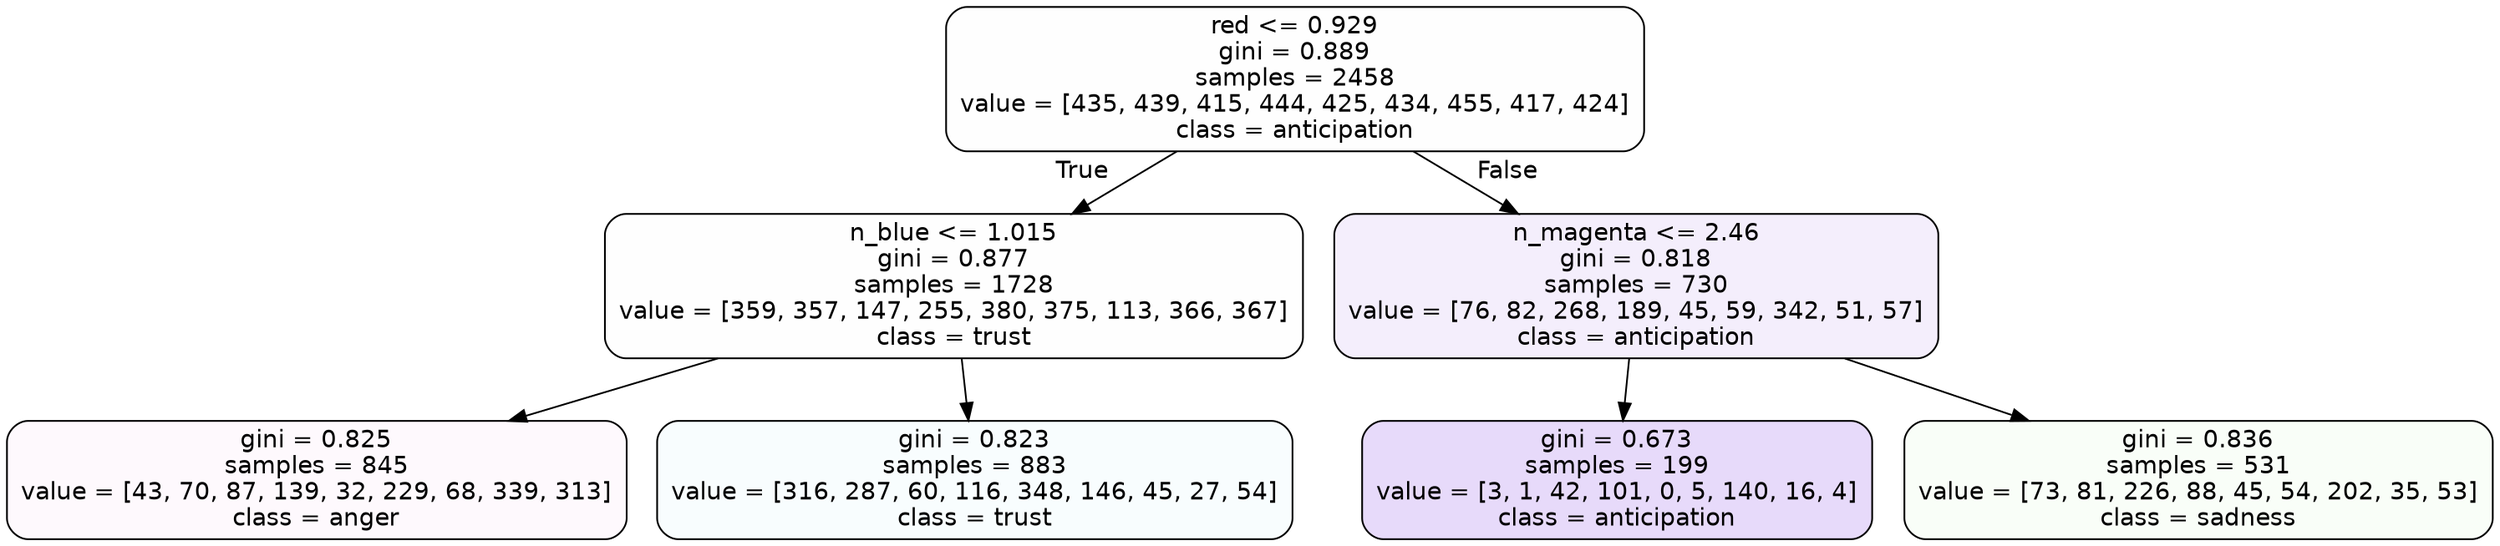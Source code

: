 digraph Tree {
node [shape=box, style="filled, rounded", color="black", fontname=helvetica] ;
edge [fontname=helvetica] ;
0 [label="red <= 0.929\ngini = 0.889\nsamples = 2458\nvalue = [435, 439, 415, 444, 425, 434, 455, 417, 424]\nclass = anticipation", fillcolor="#8139e501"] ;
1 [label="n_blue <= 1.015\ngini = 0.877\nsamples = 1728\nvalue = [359, 357, 147, 255, 380, 375, 113, 366, 367]\nclass = trust", fillcolor="#39d7e501"] ;
0 -> 1 [labeldistance=2.5, labelangle=45, headlabel="True"] ;
2 [label="gini = 0.825\nsamples = 845\nvalue = [43, 70, 87, 139, 32, 229, 68, 339, 313]\nclass = anger", fillcolor="#e539d707"] ;
1 -> 2 ;
3 [label="gini = 0.823\nsamples = 883\nvalue = [316, 287, 60, 116, 348, 146, 45, 27, 54]\nclass = trust", fillcolor="#39d7e508"] ;
1 -> 3 ;
4 [label="n_magenta <= 2.46\ngini = 0.818\nsamples = 730\nvalue = [76, 82, 268, 189, 45, 59, 342, 51, 57]\nclass = anticipation", fillcolor="#8139e515"] ;
0 -> 4 [labeldistance=2.5, labelangle=-45, headlabel="False"] ;
5 [label="gini = 0.673\nsamples = 199\nvalue = [3, 1, 42, 101, 0, 5, 140, 16, 4]\nclass = anticipation", fillcolor="#8139e52f"] ;
4 -> 5 ;
6 [label="gini = 0.836\nsamples = 531\nvalue = [73, 81, 226, 88, 45, 54, 202, 35, 53]\nclass = sadness", fillcolor="#64e53909"] ;
4 -> 6 ;
}